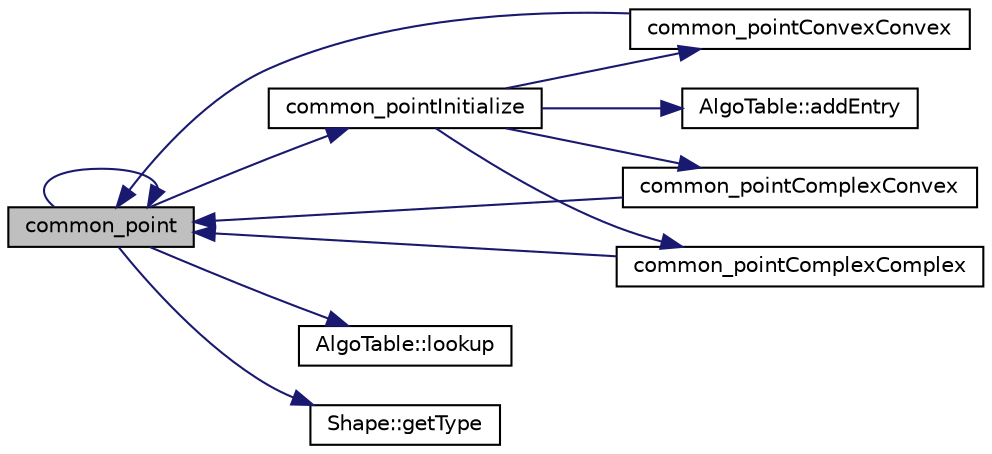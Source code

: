 digraph "common_point"
{
  edge [fontname="Helvetica",fontsize="10",labelfontname="Helvetica",labelfontsize="10"];
  node [fontname="Helvetica",fontsize="10",shape=record];
  rankdir="LR";
  Node1 [label="common_point",height=0.2,width=0.4,color="black", fillcolor="grey75", style="filled", fontcolor="black"];
  Node1 -> Node2 [color="midnightblue",fontsize="10",style="solid",fontname="Helvetica"];
  Node2 [label="common_pointInitialize",height=0.2,width=0.4,color="black", fillcolor="white", style="filled",URL="$_object_8cpp.html#ac520c53f245db41f5de9a3087c18a141"];
  Node2 -> Node3 [color="midnightblue",fontsize="10",style="solid",fontname="Helvetica"];
  Node3 [label="AlgoTable::addEntry",height=0.2,width=0.4,color="black", fillcolor="white", style="filled",URL="$class_algo_table.html#a29b4395ed853b0e1c43e84882e4aa5a1"];
  Node2 -> Node4 [color="midnightblue",fontsize="10",style="solid",fontname="Helvetica"];
  Node4 [label="common_pointConvexConvex",height=0.2,width=0.4,color="black", fillcolor="white", style="filled",URL="$_object_8cpp.html#afcc5cf2ea530492ac8f88825a0029a45"];
  Node4 -> Node1 [color="midnightblue",fontsize="10",style="solid",fontname="Helvetica"];
  Node2 -> Node5 [color="midnightblue",fontsize="10",style="solid",fontname="Helvetica"];
  Node5 [label="common_pointComplexConvex",height=0.2,width=0.4,color="black", fillcolor="white", style="filled",URL="$_object_8cpp.html#adf217cd8fbcd6c867b62148d6366ee17"];
  Node5 -> Node1 [color="midnightblue",fontsize="10",style="solid",fontname="Helvetica"];
  Node2 -> Node6 [color="midnightblue",fontsize="10",style="solid",fontname="Helvetica"];
  Node6 [label="common_pointComplexComplex",height=0.2,width=0.4,color="black", fillcolor="white", style="filled",URL="$_object_8cpp.html#a20772ced355ccd721441ad5a90d165bd"];
  Node6 -> Node1 [color="midnightblue",fontsize="10",style="solid",fontname="Helvetica"];
  Node1 -> Node1 [color="midnightblue",fontsize="10",style="solid",fontname="Helvetica"];
  Node1 -> Node7 [color="midnightblue",fontsize="10",style="solid",fontname="Helvetica"];
  Node7 [label="AlgoTable::lookup",height=0.2,width=0.4,color="black", fillcolor="white", style="filled",URL="$class_algo_table.html#a9ba91be3454a3317a643763090949541"];
  Node1 -> Node8 [color="midnightblue",fontsize="10",style="solid",fontname="Helvetica"];
  Node8 [label="Shape::getType",height=0.2,width=0.4,color="black", fillcolor="white", style="filled",URL="$class_shape.html#a1a4b4fa6764bc94365fec828de08d667"];
}
